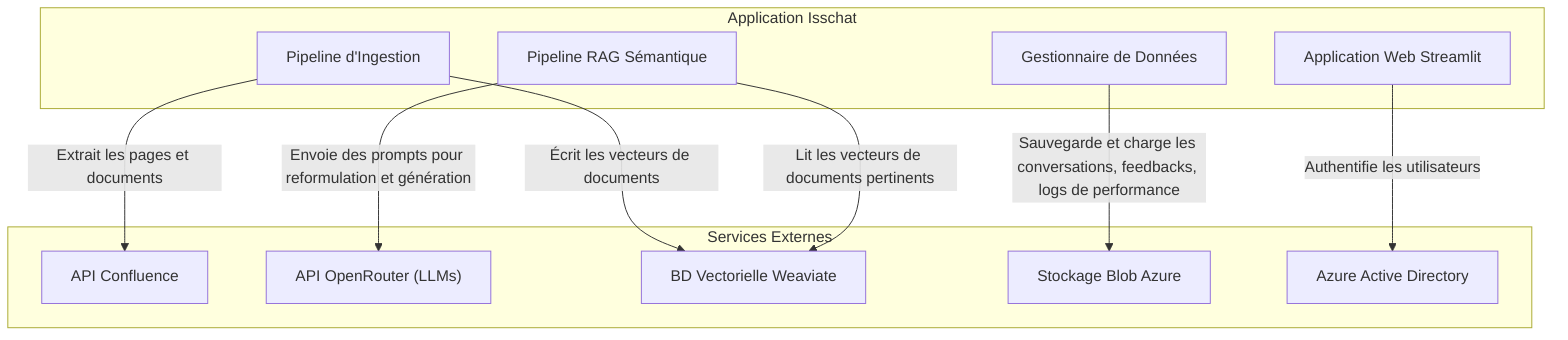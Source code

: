 graph TD
    subgraph Application Isschat
        Ingestion_Pipeline["Pipeline d'Ingestion"]
        Semantic_RAG_Pipeline["Pipeline RAG Sémantique"]
        DataManager["Gestionnaire de Données"]
        WebApp["Application Web Streamlit"]
    end

    subgraph Services Externes
        Confluence_API["API Confluence"]
        OpenRouter_API["API OpenRouter (LLMs)"]
        Weaviate_DB["BD Vectorielle Weaviate"]
        Azure_Storage["Stockage Blob Azure"]
        Azure_AD["Azure Active Directory"]
    end

    %% Flux d'Ingestion de Données
    Ingestion_Pipeline -- "Extrait les pages et documents" --> Confluence_API

    %% Flux RAG & Génération
    Semantic_RAG_Pipeline -- "Envoie des prompts pour reformulation et génération" --> OpenRouter_API
    
    %% Flux Base de Données Vectorielle
    Ingestion_Pipeline -- "Écrit les vecteurs de documents" --> Weaviate_DB
    Semantic_RAG_Pipeline -- "Lit les vecteurs de documents pertinents" --> Weaviate_DB

    %% Flux de Journalisation des Données
    DataManager -- "Sauvegarde et charge les conversations, feedbacks, logs de performance" --> Azure_Storage

    %% Flux d'Authentification
    WebApp -- "Authentifie les utilisateurs" --> Azure_AD